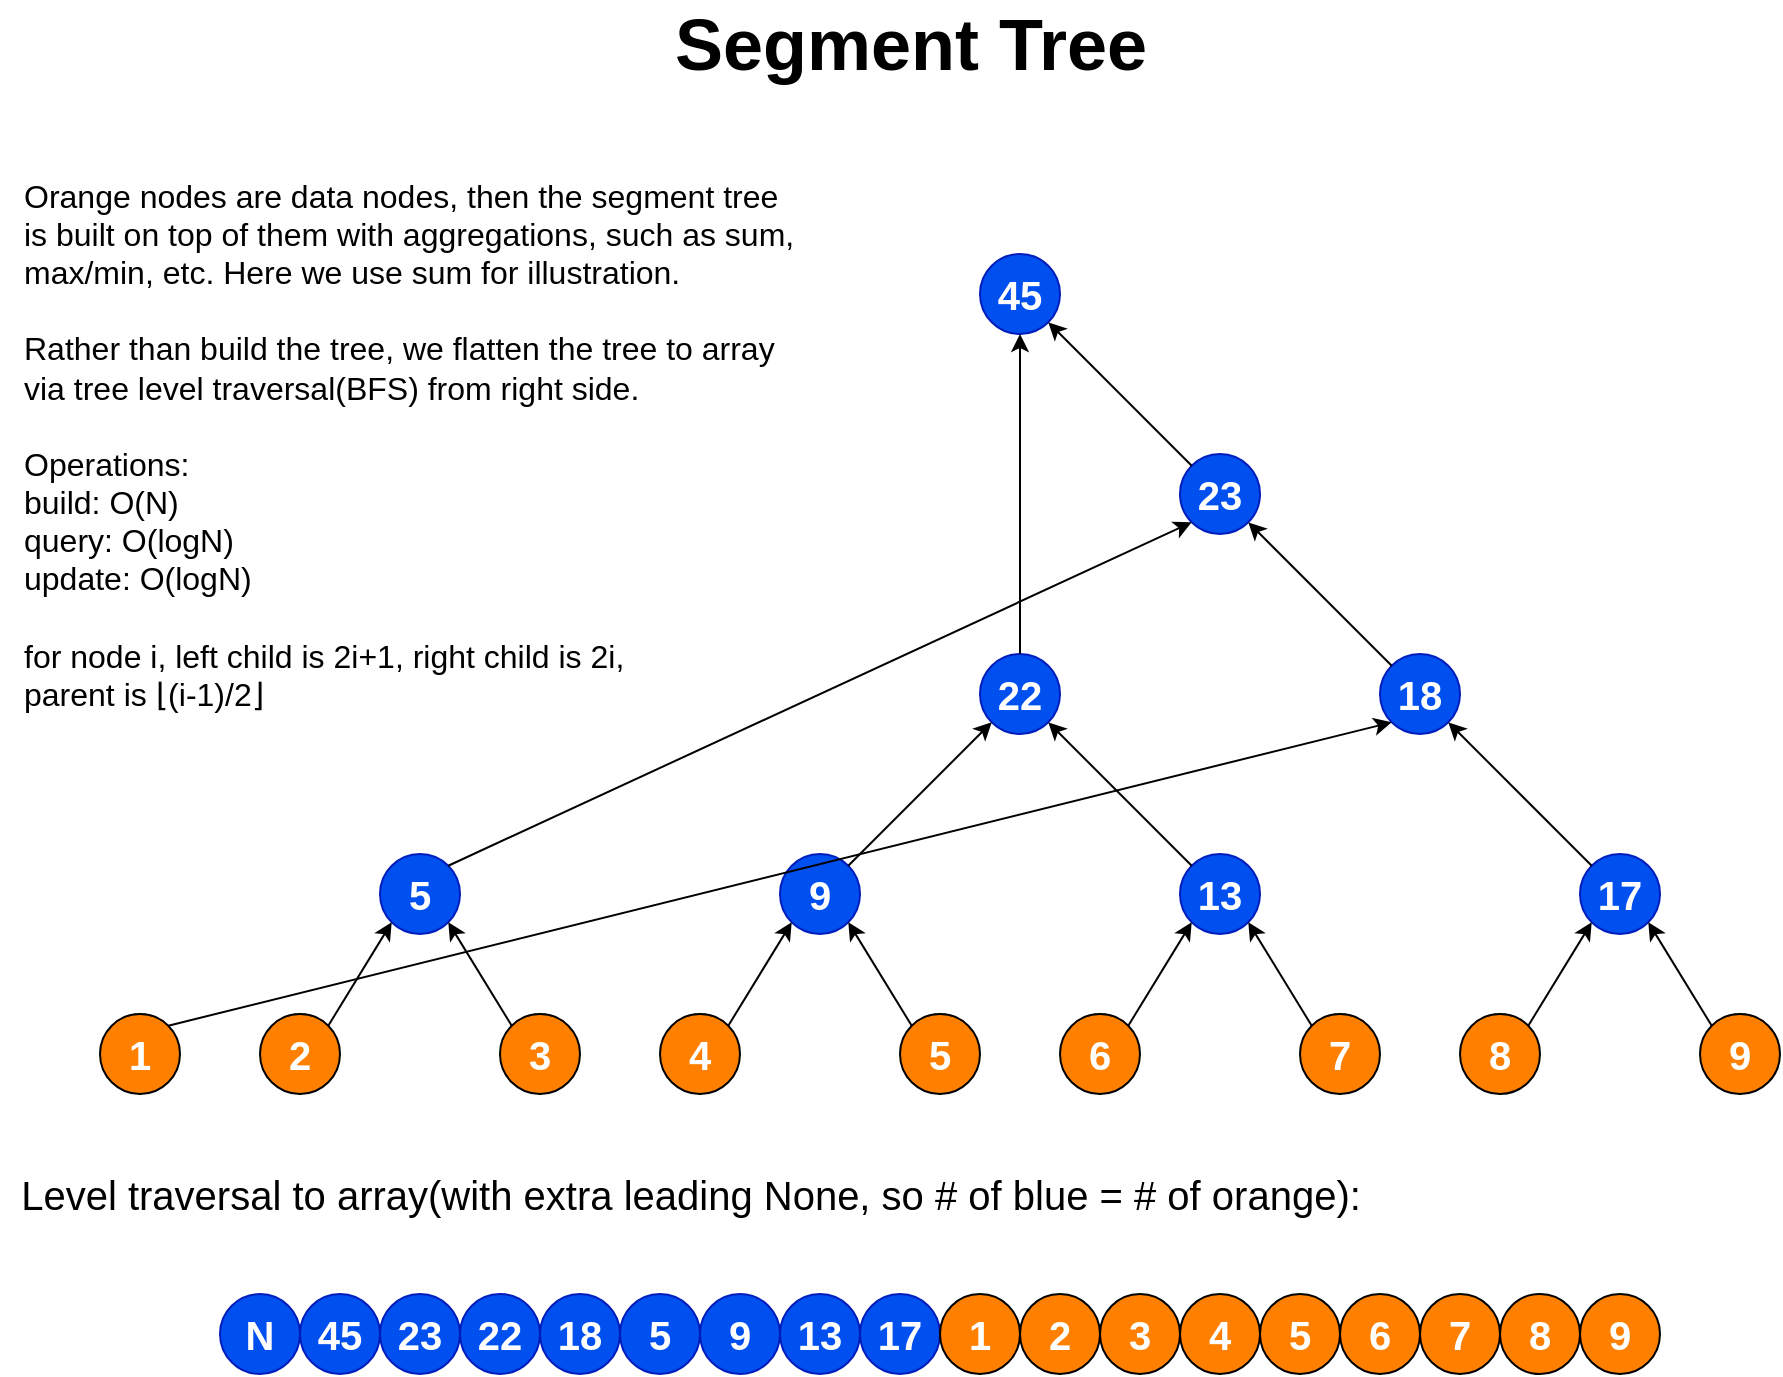 <mxfile version="12.4.2" type="device" pages="1"><diagram id="394UnODwqnCcMawgs7CT" name="Page-1"><mxGraphModel dx="1355" dy="1073" grid="1" gridSize="10" guides="1" tooltips="1" connect="1" arrows="1" fold="1" page="1" pageScale="1" pageWidth="1100" pageHeight="850" math="0" shadow="0"><root><mxCell id="0"/><mxCell id="1" parent="0"/><mxCell id="uPXg2pi5xOek77hwxhZ0-1" value="&lt;font color=&quot;#ffffff&quot; size=&quot;1&quot;&gt;&lt;b style=&quot;font-size: 20px&quot;&gt;17&lt;/b&gt;&lt;/font&gt;" style="ellipse;whiteSpace=wrap;html=1;aspect=fixed;fillColor=#0050ef;strokeColor=#001DBC;fontColor=#ffffff;" vertex="1" parent="1"><mxGeometry x="860" y="500" width="40" height="40" as="geometry"/></mxCell><mxCell id="uPXg2pi5xOek77hwxhZ0-2" value="&lt;font color=&quot;#ffffff&quot; size=&quot;1&quot;&gt;&lt;b style=&quot;font-size: 20px&quot;&gt;9&lt;/b&gt;&lt;/font&gt;" style="ellipse;whiteSpace=wrap;html=1;aspect=fixed;fillColor=#FF8000;" vertex="1" parent="1"><mxGeometry x="920" y="580" width="40" height="40" as="geometry"/></mxCell><mxCell id="uPXg2pi5xOek77hwxhZ0-3" value="&lt;font color=&quot;#ffffff&quot; size=&quot;1&quot;&gt;&lt;b style=&quot;font-size: 20px&quot;&gt;8&lt;/b&gt;&lt;/font&gt;" style="ellipse;whiteSpace=wrap;html=1;aspect=fixed;fillColor=#FF8000;" vertex="1" parent="1"><mxGeometry x="800" y="580" width="40" height="40" as="geometry"/></mxCell><mxCell id="uPXg2pi5xOek77hwxhZ0-4" value="&lt;font color=&quot;#ffffff&quot; size=&quot;1&quot;&gt;&lt;b style=&quot;font-size: 20px&quot;&gt;7&lt;/b&gt;&lt;/font&gt;" style="ellipse;whiteSpace=wrap;html=1;aspect=fixed;fillColor=#FF8000;" vertex="1" parent="1"><mxGeometry x="720" y="580" width="40" height="40" as="geometry"/></mxCell><mxCell id="uPXg2pi5xOek77hwxhZ0-5" value="&lt;font color=&quot;#ffffff&quot; size=&quot;1&quot;&gt;&lt;b style=&quot;font-size: 20px&quot;&gt;6&lt;/b&gt;&lt;/font&gt;" style="ellipse;whiteSpace=wrap;html=1;aspect=fixed;fillColor=#FF8000;" vertex="1" parent="1"><mxGeometry x="600" y="580" width="40" height="40" as="geometry"/></mxCell><mxCell id="uPXg2pi5xOek77hwxhZ0-6" value="&lt;font color=&quot;#ffffff&quot; size=&quot;1&quot;&gt;&lt;b style=&quot;font-size: 20px&quot;&gt;5&lt;/b&gt;&lt;/font&gt;" style="ellipse;whiteSpace=wrap;html=1;aspect=fixed;fillColor=#FF8000;" vertex="1" parent="1"><mxGeometry x="520" y="580" width="40" height="40" as="geometry"/></mxCell><mxCell id="uPXg2pi5xOek77hwxhZ0-7" value="&lt;font color=&quot;#ffffff&quot; size=&quot;1&quot;&gt;&lt;b style=&quot;font-size: 20px&quot;&gt;4&lt;/b&gt;&lt;/font&gt;" style="ellipse;whiteSpace=wrap;html=1;aspect=fixed;fillColor=#FF8000;" vertex="1" parent="1"><mxGeometry x="400" y="580" width="40" height="40" as="geometry"/></mxCell><mxCell id="uPXg2pi5xOek77hwxhZ0-8" value="&lt;font color=&quot;#ffffff&quot; size=&quot;1&quot;&gt;&lt;b style=&quot;font-size: 20px&quot;&gt;3&lt;/b&gt;&lt;/font&gt;" style="ellipse;whiteSpace=wrap;html=1;aspect=fixed;fillColor=#FF8000;" vertex="1" parent="1"><mxGeometry x="320" y="580" width="40" height="40" as="geometry"/></mxCell><mxCell id="uPXg2pi5xOek77hwxhZ0-9" value="&lt;font color=&quot;#ffffff&quot; size=&quot;1&quot;&gt;&lt;b style=&quot;font-size: 20px&quot;&gt;2&lt;/b&gt;&lt;/font&gt;" style="ellipse;whiteSpace=wrap;html=1;aspect=fixed;fillColor=#FF8000;" vertex="1" parent="1"><mxGeometry x="200" y="580" width="40" height="40" as="geometry"/></mxCell><mxCell id="uPXg2pi5xOek77hwxhZ0-10" value="&lt;font color=&quot;#ffffff&quot; size=&quot;1&quot;&gt;&lt;b style=&quot;font-size: 20px&quot;&gt;1&lt;/b&gt;&lt;/font&gt;" style="ellipse;whiteSpace=wrap;html=1;aspect=fixed;fillColor=#FF8000;" vertex="1" parent="1"><mxGeometry x="120" y="580" width="40" height="40" as="geometry"/></mxCell><mxCell id="uPXg2pi5xOek77hwxhZ0-17" value="&lt;span style=&quot;font-size: 20px&quot;&gt;&lt;b&gt;45&lt;/b&gt;&lt;/span&gt;" style="ellipse;whiteSpace=wrap;html=1;aspect=fixed;fillColor=#0050ef;strokeColor=#001DBC;fontColor=#ffffff;" vertex="1" parent="1"><mxGeometry x="560" y="200" width="40" height="40" as="geometry"/></mxCell><mxCell id="uPXg2pi5xOek77hwxhZ0-18" value="&lt;font color=&quot;#ffffff&quot; size=&quot;1&quot;&gt;&lt;b style=&quot;font-size: 20px&quot;&gt;23&lt;/b&gt;&lt;/font&gt;" style="ellipse;whiteSpace=wrap;html=1;aspect=fixed;fillColor=#0050ef;strokeColor=#001DBC;fontColor=#ffffff;" vertex="1" parent="1"><mxGeometry x="660" y="300" width="40" height="40" as="geometry"/></mxCell><mxCell id="uPXg2pi5xOek77hwxhZ0-19" value="&lt;font color=&quot;#ffffff&quot; size=&quot;1&quot;&gt;&lt;b style=&quot;font-size: 20px&quot;&gt;22&lt;/b&gt;&lt;/font&gt;" style="ellipse;whiteSpace=wrap;html=1;aspect=fixed;fillColor=#0050ef;strokeColor=#001DBC;fontColor=#ffffff;" vertex="1" parent="1"><mxGeometry x="560" y="400" width="40" height="40" as="geometry"/></mxCell><mxCell id="uPXg2pi5xOek77hwxhZ0-20" value="&lt;font color=&quot;#ffffff&quot; size=&quot;1&quot;&gt;&lt;b style=&quot;font-size: 20px&quot;&gt;18&lt;/b&gt;&lt;/font&gt;" style="ellipse;whiteSpace=wrap;html=1;aspect=fixed;fillColor=#0050ef;strokeColor=#001DBC;fontColor=#ffffff;" vertex="1" parent="1"><mxGeometry x="760" y="400" width="40" height="40" as="geometry"/></mxCell><mxCell id="uPXg2pi5xOek77hwxhZ0-21" value="&lt;font color=&quot;#ffffff&quot; size=&quot;1&quot;&gt;&lt;b style=&quot;font-size: 20px&quot;&gt;5&lt;/b&gt;&lt;/font&gt;" style="ellipse;whiteSpace=wrap;html=1;aspect=fixed;fillColor=#0050ef;strokeColor=#001DBC;fontColor=#ffffff;" vertex="1" parent="1"><mxGeometry x="260" y="500" width="40" height="40" as="geometry"/></mxCell><mxCell id="uPXg2pi5xOek77hwxhZ0-22" value="&lt;font color=&quot;#ffffff&quot; size=&quot;1&quot;&gt;&lt;b style=&quot;font-size: 20px&quot;&gt;9&lt;/b&gt;&lt;/font&gt;" style="ellipse;whiteSpace=wrap;html=1;aspect=fixed;fillColor=#0050ef;strokeColor=#001DBC;fontColor=#ffffff;" vertex="1" parent="1"><mxGeometry x="460" y="500" width="40" height="40" as="geometry"/></mxCell><mxCell id="uPXg2pi5xOek77hwxhZ0-23" value="&lt;font color=&quot;#ffffff&quot; size=&quot;1&quot;&gt;&lt;b style=&quot;font-size: 20px&quot;&gt;13&lt;/b&gt;&lt;/font&gt;" style="ellipse;whiteSpace=wrap;html=1;aspect=fixed;fillColor=#0050ef;strokeColor=#001DBC;fontColor=#ffffff;" vertex="1" parent="1"><mxGeometry x="660" y="500" width="40" height="40" as="geometry"/></mxCell><mxCell id="uPXg2pi5xOek77hwxhZ0-24" value="" style="endArrow=classic;html=1;exitX=0;exitY=0;exitDx=0;exitDy=0;entryX=1;entryY=1;entryDx=0;entryDy=0;" edge="1" parent="1" source="uPXg2pi5xOek77hwxhZ0-2" target="uPXg2pi5xOek77hwxhZ0-1"><mxGeometry width="50" height="50" relative="1" as="geometry"><mxPoint x="950" y="560" as="sourcePoint"/><mxPoint x="1000" y="510" as="targetPoint"/></mxGeometry></mxCell><mxCell id="uPXg2pi5xOek77hwxhZ0-25" value="" style="endArrow=classic;html=1;entryX=0;entryY=1;entryDx=0;entryDy=0;exitX=1;exitY=0;exitDx=0;exitDy=0;" edge="1" parent="1" source="uPXg2pi5xOek77hwxhZ0-3" target="uPXg2pi5xOek77hwxhZ0-1"><mxGeometry width="50" height="50" relative="1" as="geometry"><mxPoint x="240" y="690" as="sourcePoint"/><mxPoint x="290" y="640" as="targetPoint"/></mxGeometry></mxCell><mxCell id="uPXg2pi5xOek77hwxhZ0-26" value="" style="endArrow=classic;html=1;entryX=1;entryY=1;entryDx=0;entryDy=0;exitX=0;exitY=0;exitDx=0;exitDy=0;" edge="1" parent="1" source="uPXg2pi5xOek77hwxhZ0-4" target="uPXg2pi5xOek77hwxhZ0-23"><mxGeometry width="50" height="50" relative="1" as="geometry"><mxPoint x="240" y="690" as="sourcePoint"/><mxPoint x="290" y="640" as="targetPoint"/></mxGeometry></mxCell><mxCell id="uPXg2pi5xOek77hwxhZ0-27" value="" style="endArrow=classic;html=1;entryX=0;entryY=1;entryDx=0;entryDy=0;exitX=1;exitY=0;exitDx=0;exitDy=0;" edge="1" parent="1" source="uPXg2pi5xOek77hwxhZ0-5" target="uPXg2pi5xOek77hwxhZ0-23"><mxGeometry width="50" height="50" relative="1" as="geometry"><mxPoint x="240" y="690" as="sourcePoint"/><mxPoint x="290" y="640" as="targetPoint"/></mxGeometry></mxCell><mxCell id="uPXg2pi5xOek77hwxhZ0-28" value="" style="endArrow=classic;html=1;entryX=0;entryY=1;entryDx=0;entryDy=0;exitX=1;exitY=0;exitDx=0;exitDy=0;" edge="1" parent="1" source="uPXg2pi5xOek77hwxhZ0-7" target="uPXg2pi5xOek77hwxhZ0-22"><mxGeometry width="50" height="50" relative="1" as="geometry"><mxPoint x="120" y="690" as="sourcePoint"/><mxPoint x="170" y="640" as="targetPoint"/></mxGeometry></mxCell><mxCell id="uPXg2pi5xOek77hwxhZ0-29" value="" style="endArrow=classic;html=1;entryX=1;entryY=1;entryDx=0;entryDy=0;exitX=0;exitY=0;exitDx=0;exitDy=0;" edge="1" parent="1" source="uPXg2pi5xOek77hwxhZ0-6" target="uPXg2pi5xOek77hwxhZ0-22"><mxGeometry width="50" height="50" relative="1" as="geometry"><mxPoint x="120" y="690" as="sourcePoint"/><mxPoint x="170" y="640" as="targetPoint"/></mxGeometry></mxCell><mxCell id="uPXg2pi5xOek77hwxhZ0-30" value="" style="endArrow=classic;html=1;entryX=0;entryY=1;entryDx=0;entryDy=0;exitX=1;exitY=0;exitDx=0;exitDy=0;" edge="1" parent="1" source="uPXg2pi5xOek77hwxhZ0-9" target="uPXg2pi5xOek77hwxhZ0-21"><mxGeometry width="50" height="50" relative="1" as="geometry"><mxPoint x="120" y="690" as="sourcePoint"/><mxPoint x="170" y="640" as="targetPoint"/></mxGeometry></mxCell><mxCell id="uPXg2pi5xOek77hwxhZ0-31" value="" style="endArrow=classic;html=1;entryX=1;entryY=1;entryDx=0;entryDy=0;exitX=0;exitY=0;exitDx=0;exitDy=0;" edge="1" parent="1" source="uPXg2pi5xOek77hwxhZ0-8" target="uPXg2pi5xOek77hwxhZ0-21"><mxGeometry width="50" height="50" relative="1" as="geometry"><mxPoint x="110" y="770" as="sourcePoint"/><mxPoint x="160" y="720" as="targetPoint"/></mxGeometry></mxCell><mxCell id="uPXg2pi5xOek77hwxhZ0-32" value="" style="endArrow=classic;html=1;entryX=0;entryY=1;entryDx=0;entryDy=0;exitX=1;exitY=0;exitDx=0;exitDy=0;" edge="1" parent="1" source="uPXg2pi5xOek77hwxhZ0-22" target="uPXg2pi5xOek77hwxhZ0-19"><mxGeometry width="50" height="50" relative="1" as="geometry"><mxPoint x="120" y="690" as="sourcePoint"/><mxPoint x="170" y="640" as="targetPoint"/></mxGeometry></mxCell><mxCell id="uPXg2pi5xOek77hwxhZ0-33" value="" style="endArrow=classic;html=1;entryX=1;entryY=1;entryDx=0;entryDy=0;exitX=0;exitY=0;exitDx=0;exitDy=0;" edge="1" parent="1" source="uPXg2pi5xOek77hwxhZ0-23" target="uPXg2pi5xOek77hwxhZ0-19"><mxGeometry width="50" height="50" relative="1" as="geometry"><mxPoint x="120" y="690" as="sourcePoint"/><mxPoint x="170" y="640" as="targetPoint"/></mxGeometry></mxCell><mxCell id="uPXg2pi5xOek77hwxhZ0-34" value="" style="endArrow=classic;html=1;entryX=1;entryY=1;entryDx=0;entryDy=0;exitX=0;exitY=0;exitDx=0;exitDy=0;" edge="1" parent="1" source="uPXg2pi5xOek77hwxhZ0-1" target="uPXg2pi5xOek77hwxhZ0-20"><mxGeometry width="50" height="50" relative="1" as="geometry"><mxPoint x="120" y="690" as="sourcePoint"/><mxPoint x="170" y="640" as="targetPoint"/></mxGeometry></mxCell><mxCell id="uPXg2pi5xOek77hwxhZ0-35" value="" style="endArrow=classic;html=1;entryX=0;entryY=1;entryDx=0;entryDy=0;exitX=1;exitY=0;exitDx=0;exitDy=0;" edge="1" parent="1" source="uPXg2pi5xOek77hwxhZ0-10" target="uPXg2pi5xOek77hwxhZ0-20"><mxGeometry width="50" height="50" relative="1" as="geometry"><mxPoint x="120" y="690" as="sourcePoint"/><mxPoint x="170" y="640" as="targetPoint"/></mxGeometry></mxCell><mxCell id="uPXg2pi5xOek77hwxhZ0-36" value="" style="endArrow=classic;html=1;entryX=1;entryY=1;entryDx=0;entryDy=0;exitX=0;exitY=0;exitDx=0;exitDy=0;" edge="1" parent="1" source="uPXg2pi5xOek77hwxhZ0-20" target="uPXg2pi5xOek77hwxhZ0-18"><mxGeometry width="50" height="50" relative="1" as="geometry"><mxPoint x="120" y="690" as="sourcePoint"/><mxPoint x="170" y="640" as="targetPoint"/></mxGeometry></mxCell><mxCell id="uPXg2pi5xOek77hwxhZ0-37" value="" style="endArrow=classic;html=1;entryX=0;entryY=1;entryDx=0;entryDy=0;exitX=1;exitY=0;exitDx=0;exitDy=0;" edge="1" parent="1" source="uPXg2pi5xOek77hwxhZ0-21" target="uPXg2pi5xOek77hwxhZ0-18"><mxGeometry width="50" height="50" relative="1" as="geometry"><mxPoint x="120" y="690" as="sourcePoint"/><mxPoint x="170" y="640" as="targetPoint"/></mxGeometry></mxCell><mxCell id="uPXg2pi5xOek77hwxhZ0-38" value="" style="endArrow=classic;html=1;entryX=1;entryY=1;entryDx=0;entryDy=0;exitX=0;exitY=0;exitDx=0;exitDy=0;" edge="1" parent="1" source="uPXg2pi5xOek77hwxhZ0-18" target="uPXg2pi5xOek77hwxhZ0-17"><mxGeometry width="50" height="50" relative="1" as="geometry"><mxPoint x="120" y="690" as="sourcePoint"/><mxPoint x="170" y="640" as="targetPoint"/></mxGeometry></mxCell><mxCell id="uPXg2pi5xOek77hwxhZ0-39" value="" style="endArrow=classic;html=1;entryX=0.5;entryY=1;entryDx=0;entryDy=0;exitX=0.5;exitY=0;exitDx=0;exitDy=0;" edge="1" parent="1" source="uPXg2pi5xOek77hwxhZ0-19" target="uPXg2pi5xOek77hwxhZ0-17"><mxGeometry width="50" height="50" relative="1" as="geometry"><mxPoint x="120" y="690" as="sourcePoint"/><mxPoint x="170" y="640" as="targetPoint"/></mxGeometry></mxCell><mxCell id="uPXg2pi5xOek77hwxhZ0-40" value="&lt;span style=&quot;font-size: 20px&quot;&gt;&lt;b&gt;45&lt;/b&gt;&lt;/span&gt;" style="ellipse;whiteSpace=wrap;html=1;aspect=fixed;fillColor=#0050ef;strokeColor=#001DBC;fontColor=#ffffff;" vertex="1" parent="1"><mxGeometry x="220" y="720" width="40" height="40" as="geometry"/></mxCell><mxCell id="uPXg2pi5xOek77hwxhZ0-41" value="&lt;font color=&quot;#ffffff&quot; size=&quot;1&quot;&gt;&lt;b style=&quot;font-size: 20px&quot;&gt;23&lt;/b&gt;&lt;/font&gt;" style="ellipse;whiteSpace=wrap;html=1;aspect=fixed;fillColor=#0050ef;strokeColor=#001DBC;fontColor=#ffffff;" vertex="1" parent="1"><mxGeometry x="260" y="720" width="40" height="40" as="geometry"/></mxCell><mxCell id="uPXg2pi5xOek77hwxhZ0-42" value="&lt;font color=&quot;#ffffff&quot; size=&quot;1&quot;&gt;&lt;b style=&quot;font-size: 20px&quot;&gt;22&lt;/b&gt;&lt;/font&gt;" style="ellipse;whiteSpace=wrap;html=1;aspect=fixed;fillColor=#0050ef;strokeColor=#001DBC;fontColor=#ffffff;" vertex="1" parent="1"><mxGeometry x="300" y="720" width="40" height="40" as="geometry"/></mxCell><mxCell id="uPXg2pi5xOek77hwxhZ0-43" value="&lt;font color=&quot;#ffffff&quot; size=&quot;1&quot;&gt;&lt;b style=&quot;font-size: 20px&quot;&gt;18&lt;/b&gt;&lt;/font&gt;" style="ellipse;whiteSpace=wrap;html=1;aspect=fixed;fillColor=#0050ef;strokeColor=#001DBC;fontColor=#ffffff;" vertex="1" parent="1"><mxGeometry x="340" y="720" width="40" height="40" as="geometry"/></mxCell><mxCell id="uPXg2pi5xOek77hwxhZ0-44" value="&lt;font color=&quot;#ffffff&quot; size=&quot;1&quot;&gt;&lt;b style=&quot;font-size: 20px&quot;&gt;5&lt;/b&gt;&lt;/font&gt;" style="ellipse;whiteSpace=wrap;html=1;aspect=fixed;fillColor=#0050ef;strokeColor=#001DBC;fontColor=#ffffff;" vertex="1" parent="1"><mxGeometry x="380" y="720" width="40" height="40" as="geometry"/></mxCell><mxCell id="uPXg2pi5xOek77hwxhZ0-45" value="&lt;font color=&quot;#ffffff&quot; size=&quot;1&quot;&gt;&lt;b style=&quot;font-size: 20px&quot;&gt;9&lt;/b&gt;&lt;/font&gt;" style="ellipse;whiteSpace=wrap;html=1;aspect=fixed;fillColor=#0050ef;strokeColor=#001DBC;fontColor=#ffffff;" vertex="1" parent="1"><mxGeometry x="420" y="720" width="40" height="40" as="geometry"/></mxCell><mxCell id="uPXg2pi5xOek77hwxhZ0-46" value="&lt;font color=&quot;#ffffff&quot; size=&quot;1&quot;&gt;&lt;b style=&quot;font-size: 20px&quot;&gt;13&lt;/b&gt;&lt;/font&gt;" style="ellipse;whiteSpace=wrap;html=1;aspect=fixed;fillColor=#0050ef;strokeColor=#001DBC;fontColor=#ffffff;" vertex="1" parent="1"><mxGeometry x="460" y="720" width="40" height="40" as="geometry"/></mxCell><mxCell id="uPXg2pi5xOek77hwxhZ0-47" value="&lt;font color=&quot;#ffffff&quot; size=&quot;1&quot;&gt;&lt;b style=&quot;font-size: 20px&quot;&gt;17&lt;/b&gt;&lt;/font&gt;" style="ellipse;whiteSpace=wrap;html=1;aspect=fixed;fillColor=#0050ef;strokeColor=#001DBC;fontColor=#ffffff;" vertex="1" parent="1"><mxGeometry x="500" y="720" width="40" height="40" as="geometry"/></mxCell><mxCell id="uPXg2pi5xOek77hwxhZ0-48" value="&lt;font color=&quot;#ffffff&quot; size=&quot;1&quot;&gt;&lt;b style=&quot;font-size: 20px&quot;&gt;9&lt;/b&gt;&lt;/font&gt;" style="ellipse;whiteSpace=wrap;html=1;aspect=fixed;fillColor=#FF8000;" vertex="1" parent="1"><mxGeometry x="860" y="720" width="40" height="40" as="geometry"/></mxCell><mxCell id="uPXg2pi5xOek77hwxhZ0-49" value="&lt;font color=&quot;#ffffff&quot; size=&quot;1&quot;&gt;&lt;b style=&quot;font-size: 20px&quot;&gt;8&lt;/b&gt;&lt;/font&gt;" style="ellipse;whiteSpace=wrap;html=1;aspect=fixed;fillColor=#FF8000;" vertex="1" parent="1"><mxGeometry x="820" y="720" width="40" height="40" as="geometry"/></mxCell><mxCell id="uPXg2pi5xOek77hwxhZ0-50" value="&lt;font color=&quot;#ffffff&quot; size=&quot;1&quot;&gt;&lt;b style=&quot;font-size: 20px&quot;&gt;7&lt;/b&gt;&lt;/font&gt;" style="ellipse;whiteSpace=wrap;html=1;aspect=fixed;fillColor=#FF8000;" vertex="1" parent="1"><mxGeometry x="780" y="720" width="40" height="40" as="geometry"/></mxCell><mxCell id="uPXg2pi5xOek77hwxhZ0-51" value="&lt;font color=&quot;#ffffff&quot; size=&quot;1&quot;&gt;&lt;b style=&quot;font-size: 20px&quot;&gt;6&lt;/b&gt;&lt;/font&gt;" style="ellipse;whiteSpace=wrap;html=1;aspect=fixed;fillColor=#FF8000;" vertex="1" parent="1"><mxGeometry x="740" y="720" width="40" height="40" as="geometry"/></mxCell><mxCell id="uPXg2pi5xOek77hwxhZ0-52" value="&lt;font color=&quot;#ffffff&quot; size=&quot;1&quot;&gt;&lt;b style=&quot;font-size: 20px&quot;&gt;5&lt;/b&gt;&lt;/font&gt;" style="ellipse;whiteSpace=wrap;html=1;aspect=fixed;fillColor=#FF8000;" vertex="1" parent="1"><mxGeometry x="700" y="720" width="40" height="40" as="geometry"/></mxCell><mxCell id="uPXg2pi5xOek77hwxhZ0-53" value="&lt;font color=&quot;#ffffff&quot; size=&quot;1&quot;&gt;&lt;b style=&quot;font-size: 20px&quot;&gt;4&lt;/b&gt;&lt;/font&gt;" style="ellipse;whiteSpace=wrap;html=1;aspect=fixed;fillColor=#FF8000;" vertex="1" parent="1"><mxGeometry x="660" y="720" width="40" height="40" as="geometry"/></mxCell><mxCell id="uPXg2pi5xOek77hwxhZ0-54" value="&lt;font color=&quot;#ffffff&quot; size=&quot;1&quot;&gt;&lt;b style=&quot;font-size: 20px&quot;&gt;3&lt;/b&gt;&lt;/font&gt;" style="ellipse;whiteSpace=wrap;html=1;aspect=fixed;fillColor=#FF8000;" vertex="1" parent="1"><mxGeometry x="620" y="720" width="40" height="40" as="geometry"/></mxCell><mxCell id="uPXg2pi5xOek77hwxhZ0-55" value="&lt;font color=&quot;#ffffff&quot; size=&quot;1&quot;&gt;&lt;b style=&quot;font-size: 20px&quot;&gt;2&lt;/b&gt;&lt;/font&gt;" style="ellipse;whiteSpace=wrap;html=1;aspect=fixed;fillColor=#FF8000;" vertex="1" parent="1"><mxGeometry x="580" y="720" width="40" height="40" as="geometry"/></mxCell><mxCell id="uPXg2pi5xOek77hwxhZ0-56" value="&lt;font color=&quot;#ffffff&quot; size=&quot;1&quot;&gt;&lt;b style=&quot;font-size: 20px&quot;&gt;1&lt;/b&gt;&lt;/font&gt;" style="ellipse;whiteSpace=wrap;html=1;aspect=fixed;fillColor=#FF8000;" vertex="1" parent="1"><mxGeometry x="540" y="720" width="40" height="40" as="geometry"/></mxCell><mxCell id="uPXg2pi5xOek77hwxhZ0-57" value="&lt;font size=&quot;1&quot;&gt;&lt;b style=&quot;font-size: 36px&quot;&gt;Segment Tree&lt;/b&gt;&lt;/font&gt;" style="text;html=1;align=center;verticalAlign=middle;resizable=0;points=[];;autosize=1;" vertex="1" parent="1"><mxGeometry x="400" y="80" width="250" height="30" as="geometry"/></mxCell><mxCell id="uPXg2pi5xOek77hwxhZ0-58" value="&lt;font style=&quot;font-size: 20px&quot;&gt;Level traversal to array(with extra leading None, so # of blue = # of orange):&lt;/font&gt;" style="text;html=1;align=center;verticalAlign=middle;resizable=0;points=[];;autosize=1;" vertex="1" parent="1"><mxGeometry x="70" y="660" width="690" height="20" as="geometry"/></mxCell><mxCell id="uPXg2pi5xOek77hwxhZ0-59" value="&lt;font style=&quot;font-size: 16px&quot;&gt;Orange nodes are data nodes, then the segment tree &lt;br&gt;is built on top of them with aggregations, such as sum, &lt;br&gt;max/min, etc. Here we use sum for illustration.&lt;br&gt;&lt;br&gt;Rather than build the tree, we flatten the tree to array&lt;br&gt;via tree level traversal(BFS) from right side.&lt;br&gt;&lt;br&gt;Operations:&lt;br&gt;build: O(N)&lt;br&gt;query: O(logN)&lt;br&gt;update: O(logN)&lt;br&gt;&lt;br&gt;for node i, left child is 2i+1, right child is 2i, &lt;br&gt;parent is&amp;nbsp;⌊(i-1)/2⌋&lt;br&gt;&lt;br&gt;&lt;/font&gt;" style="text;html=1;align=left;verticalAlign=middle;resizable=0;points=[];;autosize=1;" vertex="1" parent="1"><mxGeometry x="80" y="190" width="400" height="230" as="geometry"/></mxCell><mxCell id="uPXg2pi5xOek77hwxhZ0-60" value="&lt;span style=&quot;font-size: 20px&quot;&gt;&lt;b&gt;N&lt;/b&gt;&lt;/span&gt;" style="ellipse;whiteSpace=wrap;html=1;aspect=fixed;fillColor=#0050ef;strokeColor=#001DBC;fontColor=#ffffff;" vertex="1" parent="1"><mxGeometry x="180" y="720" width="40" height="40" as="geometry"/></mxCell></root></mxGraphModel></diagram></mxfile>